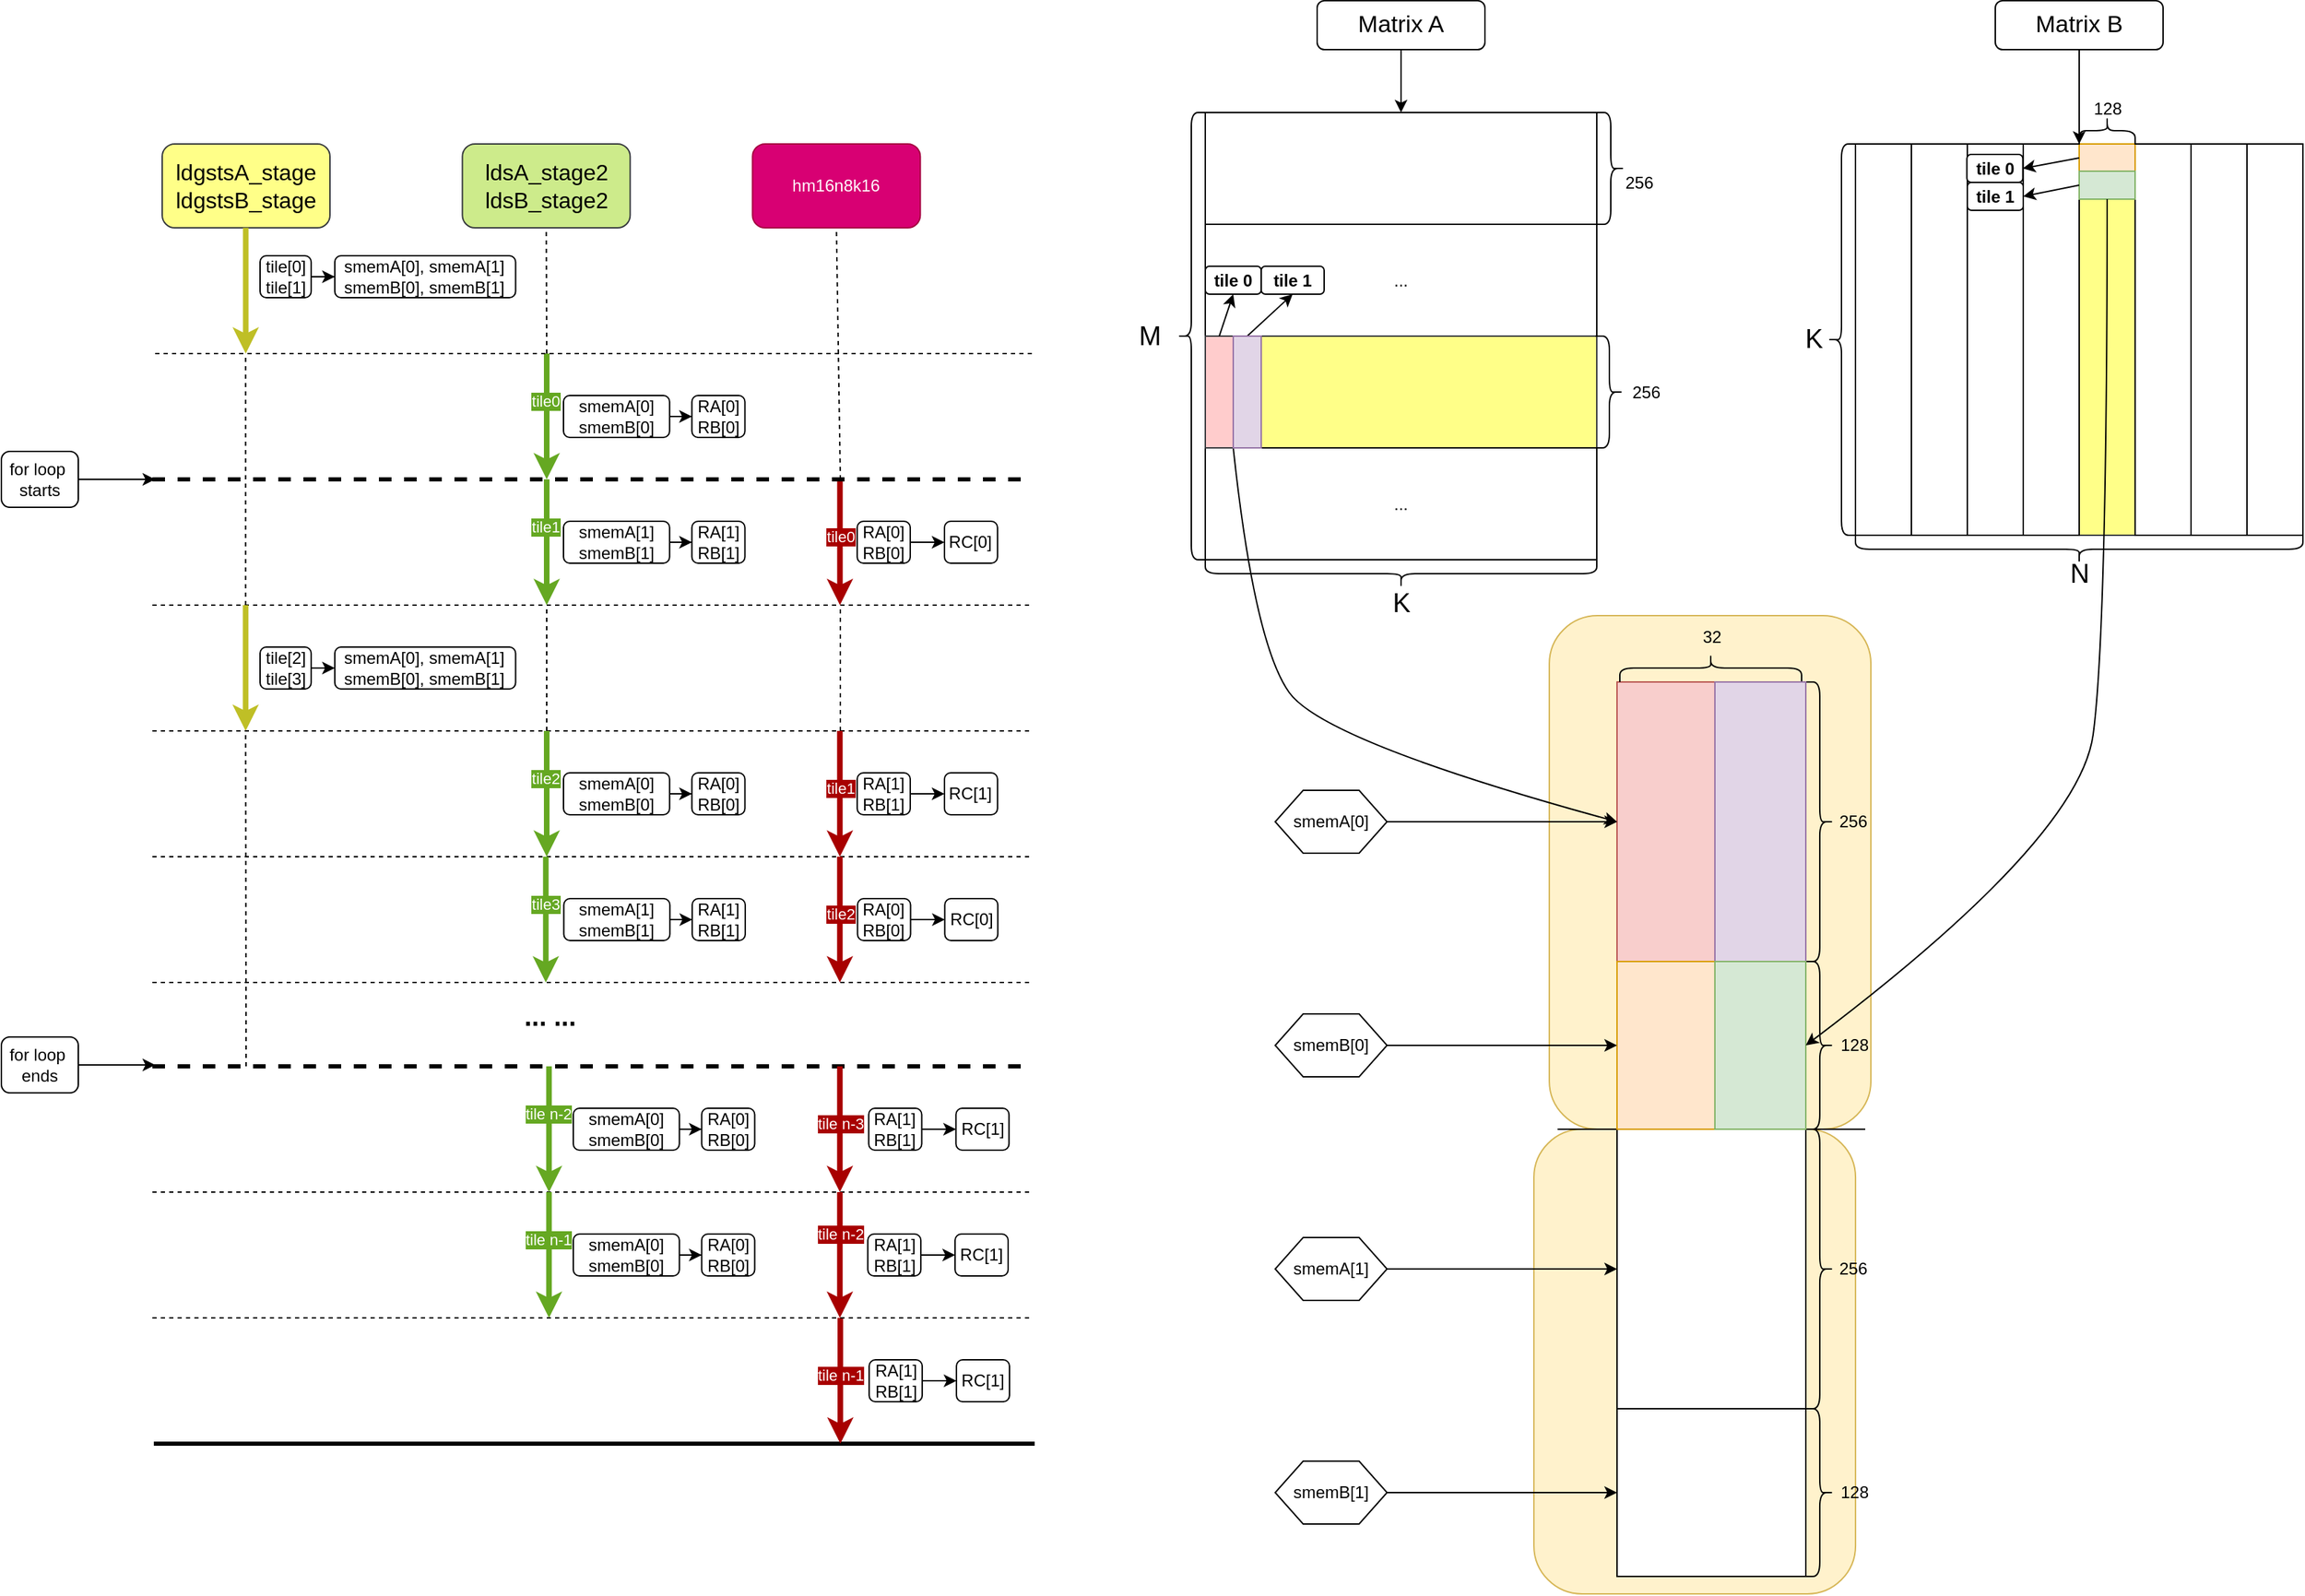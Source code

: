 <mxfile version="24.0.4" type="device">
  <diagram name="Page-1" id="_nR7e4XgD6fj8UJKNjDj">
    <mxGraphModel dx="3056" dy="-4105" grid="1" gridSize="10" guides="1" tooltips="1" connect="1" arrows="1" fold="1" page="1" pageScale="1" pageWidth="850" pageHeight="1100" math="0" shadow="0">
      <root>
        <mxCell id="0" />
        <mxCell id="1" parent="0" />
        <mxCell id="3xQzWOl0bbxW-XLFdZm7-74" value="" style="rounded=1;whiteSpace=wrap;html=1;fillColor=#fff2cc;strokeColor=#d6b656;" parent="1" vertex="1">
          <mxGeometry x="290.04" y="6785" width="230" height="332.5" as="geometry" />
        </mxCell>
        <mxCell id="3xQzWOl0bbxW-XLFdZm7-71" value="" style="rounded=1;whiteSpace=wrap;html=1;fillColor=#fff2cc;strokeColor=#d6b656;" parent="1" vertex="1">
          <mxGeometry x="301.04" y="6417.5" width="230" height="367.5" as="geometry" />
        </mxCell>
        <mxCell id="3xQzWOl0bbxW-XLFdZm7-1" value="..." style="rounded=0;whiteSpace=wrap;html=1;" parent="1" vertex="1">
          <mxGeometry x="55" y="6137.5" width="280" height="80" as="geometry" />
        </mxCell>
        <mxCell id="3xQzWOl0bbxW-XLFdZm7-2" value="" style="rounded=0;whiteSpace=wrap;html=1;" parent="1" vertex="1">
          <mxGeometry x="55" y="6057.5" width="280" height="80" as="geometry" />
        </mxCell>
        <mxCell id="3xQzWOl0bbxW-XLFdZm7-3" value="" style="rounded=0;whiteSpace=wrap;html=1;fillColor=#ffff88;strokeColor=#36393d;" parent="1" vertex="1">
          <mxGeometry x="55" y="6217.5" width="280" height="80" as="geometry" />
        </mxCell>
        <mxCell id="3xQzWOl0bbxW-XLFdZm7-4" value="..." style="rounded=0;whiteSpace=wrap;html=1;" parent="1" vertex="1">
          <mxGeometry x="55" y="6297.5" width="280" height="80" as="geometry" />
        </mxCell>
        <mxCell id="3xQzWOl0bbxW-XLFdZm7-5" value="" style="shape=curlyBracket;whiteSpace=wrap;html=1;rounded=1;labelPosition=left;verticalLabelPosition=middle;align=right;verticalAlign=middle;rotation=-180;" parent="1" vertex="1">
          <mxGeometry x="335" y="6057.5" width="20" height="80" as="geometry" />
        </mxCell>
        <mxCell id="3xQzWOl0bbxW-XLFdZm7-6" value="256" style="text;html=1;align=center;verticalAlign=middle;resizable=0;points=[];autosize=1;strokeColor=none;fillColor=none;" parent="1" vertex="1">
          <mxGeometry x="345" y="6092.5" width="40" height="30" as="geometry" />
        </mxCell>
        <mxCell id="3xQzWOl0bbxW-XLFdZm7-7" value="256" style="text;html=1;align=center;verticalAlign=middle;resizable=0;points=[];autosize=1;strokeColor=none;fillColor=none;" parent="1" vertex="1">
          <mxGeometry x="350" y="6242.5" width="40" height="30" as="geometry" />
        </mxCell>
        <mxCell id="3xQzWOl0bbxW-XLFdZm7-8" value="" style="shape=curlyBracket;whiteSpace=wrap;html=1;rounded=1;flipH=1;labelPosition=right;verticalLabelPosition=middle;align=left;verticalAlign=middle;rotation=90;" parent="1" vertex="1">
          <mxGeometry x="185" y="6247.5" width="20" height="280" as="geometry" />
        </mxCell>
        <mxCell id="3xQzWOl0bbxW-XLFdZm7-9" value="&lt;font style=&quot;font-size: 19px;&quot;&gt;K&lt;/font&gt;" style="text;html=1;align=center;verticalAlign=middle;resizable=0;points=[];autosize=1;strokeColor=none;fillColor=none;" parent="1" vertex="1">
          <mxGeometry x="175" y="6389.31" width="40" height="40" as="geometry" />
        </mxCell>
        <mxCell id="3xQzWOl0bbxW-XLFdZm7-10" value="" style="shape=curlyBracket;whiteSpace=wrap;html=1;rounded=1;labelPosition=left;verticalLabelPosition=middle;align=right;verticalAlign=middle;" parent="1" vertex="1">
          <mxGeometry x="35" y="6057.5" width="20" height="320" as="geometry" />
        </mxCell>
        <mxCell id="wNv8x3fiozQO21C_hteN-140" value="" style="edgeStyle=orthogonalEdgeStyle;rounded=0;orthogonalLoop=1;jettySize=auto;html=1;" edge="1" parent="1" source="3xQzWOl0bbxW-XLFdZm7-12" target="3xQzWOl0bbxW-XLFdZm7-2">
          <mxGeometry relative="1" as="geometry" />
        </mxCell>
        <mxCell id="3xQzWOl0bbxW-XLFdZm7-12" value="&lt;font style=&quot;font-size: 17px;&quot;&gt;Matrix A&lt;/font&gt;" style="rounded=1;whiteSpace=wrap;html=1;" parent="1" vertex="1">
          <mxGeometry x="135" y="5977.5" width="120" height="35" as="geometry" />
        </mxCell>
        <mxCell id="3xQzWOl0bbxW-XLFdZm7-16" value="" style="rounded=0;whiteSpace=wrap;html=1;fillColor=#ffcccc;strokeColor=#36393d;" parent="1" vertex="1">
          <mxGeometry x="55" y="6217.5" width="20" height="80" as="geometry" />
        </mxCell>
        <mxCell id="3xQzWOl0bbxW-XLFdZm7-18" value="&lt;span style=&quot;text-wrap: nowrap;&quot;&gt;&lt;b style=&quot;&quot;&gt;tile 0&lt;/b&gt;&lt;/span&gt;" style="rounded=1;whiteSpace=wrap;html=1;" parent="1" vertex="1">
          <mxGeometry x="55" y="6167.5" width="40" height="20" as="geometry" />
        </mxCell>
        <mxCell id="3xQzWOl0bbxW-XLFdZm7-19" value="&lt;span style=&quot;text-wrap: nowrap;&quot;&gt;&lt;b style=&quot;&quot;&gt;tile 1&lt;/b&gt;&lt;/span&gt;" style="rounded=1;whiteSpace=wrap;html=1;" parent="1" vertex="1">
          <mxGeometry x="95" y="6167.5" width="45" height="20" as="geometry" />
        </mxCell>
        <mxCell id="3xQzWOl0bbxW-XLFdZm7-20" value="" style="endArrow=classic;html=1;rounded=0;entryX=0.5;entryY=1;entryDx=0;entryDy=0;exitX=0.5;exitY=0;exitDx=0;exitDy=0;" parent="1" source="3xQzWOl0bbxW-XLFdZm7-16" target="3xQzWOl0bbxW-XLFdZm7-18" edge="1">
          <mxGeometry width="50" height="50" relative="1" as="geometry">
            <mxPoint x="410" y="6318.5" as="sourcePoint" />
            <mxPoint x="460" y="6268.5" as="targetPoint" />
          </mxGeometry>
        </mxCell>
        <mxCell id="3xQzWOl0bbxW-XLFdZm7-21" value="" style="endArrow=classic;html=1;rounded=0;exitX=0.5;exitY=0;exitDx=0;exitDy=0;entryX=0.5;entryY=1;entryDx=0;entryDy=0;" parent="1" source="3xQzWOl0bbxW-XLFdZm7-17" target="3xQzWOl0bbxW-XLFdZm7-19" edge="1">
          <mxGeometry width="50" height="50" relative="1" as="geometry">
            <mxPoint x="240" y="6208.5" as="sourcePoint" />
            <mxPoint x="335" y="5968.5" as="targetPoint" />
          </mxGeometry>
        </mxCell>
        <mxCell id="3xQzWOl0bbxW-XLFdZm7-22" value="" style="shape=curlyBracket;whiteSpace=wrap;html=1;rounded=1;labelPosition=left;verticalLabelPosition=middle;align=right;verticalAlign=middle;rotation=-180;" parent="1" vertex="1">
          <mxGeometry x="334" y="6217.5" width="20" height="80" as="geometry" />
        </mxCell>
        <mxCell id="3xQzWOl0bbxW-XLFdZm7-24" value="" style="rounded=0;whiteSpace=wrap;html=1;fillColor=#f8cecc;strokeColor=#b85450;" parent="1" vertex="1">
          <mxGeometry x="349.48" y="6465" width="70" height="200" as="geometry" />
        </mxCell>
        <mxCell id="3xQzWOl0bbxW-XLFdZm7-25" value="" style="rounded=0;whiteSpace=wrap;html=1;" parent="1" vertex="1">
          <mxGeometry x="520" y="6080" width="40" height="280" as="geometry" />
        </mxCell>
        <mxCell id="3xQzWOl0bbxW-XLFdZm7-26" value="" style="rounded=0;whiteSpace=wrap;html=1;" parent="1" vertex="1">
          <mxGeometry x="600" y="6080" width="40" height="280" as="geometry" />
        </mxCell>
        <mxCell id="3xQzWOl0bbxW-XLFdZm7-27" value="" style="rounded=0;whiteSpace=wrap;html=1;" parent="1" vertex="1">
          <mxGeometry x="760" y="6080" width="40" height="280" as="geometry" />
        </mxCell>
        <mxCell id="3xQzWOl0bbxW-XLFdZm7-28" value="" style="shape=curlyBracket;whiteSpace=wrap;html=1;rounded=1;flipH=1;labelPosition=right;verticalLabelPosition=middle;align=left;verticalAlign=middle;rotation=-180;" parent="1" vertex="1">
          <mxGeometry x="500" y="6080" width="20" height="280" as="geometry" />
        </mxCell>
        <mxCell id="3xQzWOl0bbxW-XLFdZm7-29" value="&lt;font style=&quot;font-size: 19px;&quot;&gt;K&lt;/font&gt;" style="text;html=1;align=center;verticalAlign=middle;resizable=0;points=[];autosize=1;strokeColor=none;fillColor=none;" parent="1" vertex="1">
          <mxGeometry x="470" y="6200" width="40" height="40" as="geometry" />
        </mxCell>
        <mxCell id="3xQzWOl0bbxW-XLFdZm7-30" value="" style="shape=curlyBracket;whiteSpace=wrap;html=1;rounded=1;flipH=1;labelPosition=right;verticalLabelPosition=middle;align=left;verticalAlign=middle;rotation=90;" parent="1" vertex="1">
          <mxGeometry x="670" y="6210" width="20" height="320" as="geometry" />
        </mxCell>
        <mxCell id="3xQzWOl0bbxW-XLFdZm7-31" value="&lt;font style=&quot;font-size: 19px;&quot;&gt;N&lt;/font&gt;" style="text;html=1;align=center;verticalAlign=middle;resizable=0;points=[];autosize=1;strokeColor=none;fillColor=none;" parent="1" vertex="1">
          <mxGeometry x="660" y="6367.5" width="40" height="40" as="geometry" />
        </mxCell>
        <mxCell id="3xQzWOl0bbxW-XLFdZm7-32" value="" style="rounded=0;whiteSpace=wrap;html=1;fillColor=#f8cecc;strokeColor=#b85450;rotation=90;" parent="1" vertex="1">
          <mxGeometry x="690" y="6140" width="20" height="40" as="geometry" />
        </mxCell>
        <mxCell id="3xQzWOl0bbxW-XLFdZm7-33" value="" style="rounded=0;whiteSpace=wrap;html=1;fillColor=#ffff88;strokeColor=#36393d;" parent="1" vertex="1">
          <mxGeometry x="680" y="6080" width="40" height="280" as="geometry" />
        </mxCell>
        <mxCell id="3xQzWOl0bbxW-XLFdZm7-34" value="" style="rounded=0;whiteSpace=wrap;html=1;" parent="1" vertex="1">
          <mxGeometry x="720" y="6080" width="40" height="280" as="geometry" />
        </mxCell>
        <mxCell id="3xQzWOl0bbxW-XLFdZm7-35" value="" style="rounded=0;whiteSpace=wrap;html=1;" parent="1" vertex="1">
          <mxGeometry x="800" y="6080" width="40" height="280" as="geometry" />
        </mxCell>
        <mxCell id="3xQzWOl0bbxW-XLFdZm7-36" value="" style="rounded=0;whiteSpace=wrap;html=1;" parent="1" vertex="1">
          <mxGeometry x="560" y="6080" width="40" height="280" as="geometry" />
        </mxCell>
        <mxCell id="3xQzWOl0bbxW-XLFdZm7-37" value="" style="rounded=0;whiteSpace=wrap;html=1;" parent="1" vertex="1">
          <mxGeometry x="640" y="6080" width="40" height="280" as="geometry" />
        </mxCell>
        <mxCell id="3xQzWOl0bbxW-XLFdZm7-38" value="" style="rounded=0;whiteSpace=wrap;html=1;fillColor=#ffe6cc;strokeColor=#d79b00;rotation=90;" parent="1" vertex="1">
          <mxGeometry x="690" y="6070" width="20" height="40" as="geometry" />
        </mxCell>
        <mxCell id="3xQzWOl0bbxW-XLFdZm7-39" value="" style="rounded=0;whiteSpace=wrap;html=1;fillColor=#d5e8d4;strokeColor=#82b366;rotation=90;" parent="1" vertex="1">
          <mxGeometry x="690" y="6089.5" width="20" height="40" as="geometry" />
        </mxCell>
        <mxCell id="3xQzWOl0bbxW-XLFdZm7-40" value="128" style="text;html=1;align=center;verticalAlign=middle;resizable=0;points=[];autosize=1;strokeColor=none;fillColor=none;" parent="1" vertex="1">
          <mxGeometry x="680" y="6040" width="40" height="30" as="geometry" />
        </mxCell>
        <mxCell id="3xQzWOl0bbxW-XLFdZm7-41" value="" style="shape=curlyBracket;whiteSpace=wrap;html=1;rounded=1;labelPosition=left;verticalLabelPosition=middle;align=right;verticalAlign=middle;rotation=90;" parent="1" vertex="1">
          <mxGeometry x="690" y="6050.5" width="20" height="40" as="geometry" />
        </mxCell>
        <mxCell id="3xQzWOl0bbxW-XLFdZm7-46" value="" style="shape=curlyBracket;whiteSpace=wrap;html=1;rounded=1;labelPosition=left;verticalLabelPosition=middle;align=right;verticalAlign=middle;rotation=90;" parent="1" vertex="1">
          <mxGeometry x="406.48" y="6390" width="20" height="130" as="geometry" />
        </mxCell>
        <mxCell id="3xQzWOl0bbxW-XLFdZm7-47" value="" style="shape=curlyBracket;whiteSpace=wrap;html=1;rounded=1;labelPosition=left;verticalLabelPosition=middle;align=right;verticalAlign=middle;rotation=-180;" parent="1" vertex="1">
          <mxGeometry x="484.48" y="6465" width="20" height="200" as="geometry" />
        </mxCell>
        <mxCell id="3xQzWOl0bbxW-XLFdZm7-48" value="" style="shape=curlyBracket;whiteSpace=wrap;html=1;rounded=1;labelPosition=left;verticalLabelPosition=middle;align=right;verticalAlign=middle;rotation=-180;" parent="1" vertex="1">
          <mxGeometry x="484.48" y="6665" width="20" height="120" as="geometry" />
        </mxCell>
        <mxCell id="3xQzWOl0bbxW-XLFdZm7-49" value="32" style="text;html=1;align=center;verticalAlign=middle;resizable=0;points=[];autosize=1;strokeColor=none;fillColor=none;" parent="1" vertex="1">
          <mxGeometry x="396.98" y="6417.5" width="40" height="30" as="geometry" />
        </mxCell>
        <mxCell id="3xQzWOl0bbxW-XLFdZm7-50" value="256" style="text;html=1;align=center;verticalAlign=middle;resizable=0;points=[];autosize=1;strokeColor=none;fillColor=none;" parent="1" vertex="1">
          <mxGeometry x="497.92" y="6550" width="40" height="30" as="geometry" />
        </mxCell>
        <mxCell id="3xQzWOl0bbxW-XLFdZm7-51" value="128" style="text;html=1;align=center;verticalAlign=middle;resizable=0;points=[];autosize=1;strokeColor=none;fillColor=none;" parent="1" vertex="1">
          <mxGeometry x="499.48" y="6710" width="40" height="30" as="geometry" />
        </mxCell>
        <mxCell id="3xQzWOl0bbxW-XLFdZm7-52" value="" style="rounded=0;whiteSpace=wrap;html=1;" parent="1" vertex="1">
          <mxGeometry x="349.48" y="6785" width="135" height="200" as="geometry" />
        </mxCell>
        <mxCell id="3xQzWOl0bbxW-XLFdZm7-53" value="" style="rounded=0;whiteSpace=wrap;html=1;" parent="1" vertex="1">
          <mxGeometry x="349.48" y="6985" width="135" height="120" as="geometry" />
        </mxCell>
        <mxCell id="3xQzWOl0bbxW-XLFdZm7-54" value="" style="shape=curlyBracket;whiteSpace=wrap;html=1;rounded=1;labelPosition=left;verticalLabelPosition=middle;align=right;verticalAlign=middle;rotation=-180;" parent="1" vertex="1">
          <mxGeometry x="484.48" y="6785" width="20" height="200" as="geometry" />
        </mxCell>
        <mxCell id="3xQzWOl0bbxW-XLFdZm7-55" value="" style="shape=curlyBracket;whiteSpace=wrap;html=1;rounded=1;labelPosition=left;verticalLabelPosition=middle;align=right;verticalAlign=middle;rotation=-180;" parent="1" vertex="1">
          <mxGeometry x="484.48" y="6985" width="20" height="120" as="geometry" />
        </mxCell>
        <mxCell id="3xQzWOl0bbxW-XLFdZm7-56" value="256" style="text;html=1;align=center;verticalAlign=middle;resizable=0;points=[];autosize=1;strokeColor=none;fillColor=none;" parent="1" vertex="1">
          <mxGeometry x="497.92" y="6870" width="40" height="30" as="geometry" />
        </mxCell>
        <mxCell id="3xQzWOl0bbxW-XLFdZm7-57" value="128" style="text;html=1;align=center;verticalAlign=middle;resizable=0;points=[];autosize=1;strokeColor=none;fillColor=none;" parent="1" vertex="1">
          <mxGeometry x="499.48" y="7030" width="40" height="30" as="geometry" />
        </mxCell>
        <mxCell id="3xQzWOl0bbxW-XLFdZm7-58" value="" style="endArrow=none;html=1;rounded=0;" parent="1" edge="1">
          <mxGeometry width="50" height="50" relative="1" as="geometry">
            <mxPoint x="306.98" y="6785" as="sourcePoint" />
            <mxPoint x="526.98" y="6785" as="targetPoint" />
          </mxGeometry>
        </mxCell>
        <mxCell id="3xQzWOl0bbxW-XLFdZm7-60" value="" style="rounded=0;whiteSpace=wrap;html=1;fillColor=#e1d5e7;strokeColor=#9673a6;" parent="1" vertex="1">
          <mxGeometry x="419.48" y="6465" width="65" height="200" as="geometry" />
        </mxCell>
        <mxCell id="3xQzWOl0bbxW-XLFdZm7-61" value="" style="rounded=0;whiteSpace=wrap;html=1;fillColor=#ffe6cc;strokeColor=#d79b00;" parent="1" vertex="1">
          <mxGeometry x="349.48" y="6665" width="70" height="120" as="geometry" />
        </mxCell>
        <mxCell id="3xQzWOl0bbxW-XLFdZm7-62" value="" style="rounded=0;whiteSpace=wrap;html=1;fillColor=#d5e8d4;strokeColor=#82b366;" parent="1" vertex="1">
          <mxGeometry x="419.48" y="6665" width="65" height="120" as="geometry" />
        </mxCell>
        <mxCell id="3xQzWOl0bbxW-XLFdZm7-63" value="" style="curved=1;endArrow=classic;html=1;rounded=0;exitX=0;exitY=1;exitDx=0;exitDy=0;entryX=0;entryY=0.5;entryDx=0;entryDy=0;" parent="1" source="3xQzWOl0bbxW-XLFdZm7-17" target="3xQzWOl0bbxW-XLFdZm7-24" edge="1">
          <mxGeometry width="50" height="50" relative="1" as="geometry">
            <mxPoint x="-90" y="6557.5" as="sourcePoint" />
            <mxPoint y="6357.5" as="targetPoint" />
            <Array as="points">
              <mxPoint x="90" y="6437.5" />
              <mxPoint x="140" y="6507.5" />
            </Array>
          </mxGeometry>
        </mxCell>
        <mxCell id="3xQzWOl0bbxW-XLFdZm7-64" value="" style="endArrow=classic;html=1;rounded=0;entryX=0.5;entryY=1;entryDx=0;entryDy=0;" parent="1" source="3xQzWOl0bbxW-XLFdZm7-16" target="3xQzWOl0bbxW-XLFdZm7-17" edge="1">
          <mxGeometry width="50" height="50" relative="1" as="geometry">
            <mxPoint x="75" y="6253.5" as="sourcePoint" />
            <mxPoint x="220" y="6202.5" as="targetPoint" />
          </mxGeometry>
        </mxCell>
        <mxCell id="3xQzWOl0bbxW-XLFdZm7-17" value="" style="rounded=0;whiteSpace=wrap;html=1;fillColor=#e1d5e7;strokeColor=#9673a6;" parent="1" vertex="1">
          <mxGeometry x="75" y="6217.5" width="20" height="80" as="geometry" />
        </mxCell>
        <mxCell id="3xQzWOl0bbxW-XLFdZm7-65" value="&lt;span style=&quot;text-wrap: nowrap;&quot;&gt;&lt;b style=&quot;&quot;&gt;tile 0&lt;/b&gt;&lt;/span&gt;" style="rounded=1;whiteSpace=wrap;html=1;" parent="1" vertex="1">
          <mxGeometry x="599.69" y="6087.5" width="40" height="20" as="geometry" />
        </mxCell>
        <mxCell id="3xQzWOl0bbxW-XLFdZm7-66" value="&lt;span style=&quot;text-wrap: nowrap;&quot;&gt;&lt;b style=&quot;&quot;&gt;tile 1&lt;/b&gt;&lt;/span&gt;" style="rounded=1;whiteSpace=wrap;html=1;" parent="1" vertex="1">
          <mxGeometry x="600" y="6107.5" width="40" height="20" as="geometry" />
        </mxCell>
        <mxCell id="3xQzWOl0bbxW-XLFdZm7-68" value="" style="endArrow=classic;html=1;rounded=0;exitX=0.5;exitY=1;exitDx=0;exitDy=0;entryX=1;entryY=0.5;entryDx=0;entryDy=0;" parent="1" source="3xQzWOl0bbxW-XLFdZm7-38" target="3xQzWOl0bbxW-XLFdZm7-65" edge="1">
          <mxGeometry width="50" height="50" relative="1" as="geometry">
            <mxPoint x="500" y="6047.5" as="sourcePoint" />
            <mxPoint x="550" y="5997.5" as="targetPoint" />
          </mxGeometry>
        </mxCell>
        <mxCell id="3xQzWOl0bbxW-XLFdZm7-69" value="" style="endArrow=classic;html=1;rounded=0;exitX=0.5;exitY=1;exitDx=0;exitDy=0;entryX=1;entryY=0.5;entryDx=0;entryDy=0;" parent="1" source="3xQzWOl0bbxW-XLFdZm7-39" target="3xQzWOl0bbxW-XLFdZm7-66" edge="1">
          <mxGeometry width="50" height="50" relative="1" as="geometry">
            <mxPoint x="690" y="6100.5" as="sourcePoint" />
            <mxPoint x="650" y="6107.5" as="targetPoint" />
          </mxGeometry>
        </mxCell>
        <mxCell id="3xQzWOl0bbxW-XLFdZm7-70" value="" style="curved=1;endArrow=classic;html=1;rounded=0;exitX=1;exitY=0.5;exitDx=0;exitDy=0;entryX=1;entryY=0.5;entryDx=0;entryDy=0;" parent="1" source="3xQzWOl0bbxW-XLFdZm7-39" target="3xQzWOl0bbxW-XLFdZm7-62" edge="1">
          <mxGeometry width="50" height="50" relative="1" as="geometry">
            <mxPoint x="917.5" y="6360" as="sourcePoint" />
            <mxPoint x="1211.5" y="6668" as="targetPoint" />
            <Array as="points">
              <mxPoint x="700" y="6427.5" />
              <mxPoint x="680" y="6577.5" />
            </Array>
          </mxGeometry>
        </mxCell>
        <mxCell id="3xQzWOl0bbxW-XLFdZm7-73" style="edgeStyle=orthogonalEdgeStyle;rounded=0;orthogonalLoop=1;jettySize=auto;html=1;entryX=0;entryY=0.5;entryDx=0;entryDy=0;" parent="1" source="3xQzWOl0bbxW-XLFdZm7-72" target="3xQzWOl0bbxW-XLFdZm7-24" edge="1">
          <mxGeometry relative="1" as="geometry" />
        </mxCell>
        <mxCell id="3xQzWOl0bbxW-XLFdZm7-72" value="smemA[0]" style="shape=hexagon;perimeter=hexagonPerimeter2;whiteSpace=wrap;html=1;fixedSize=1;" parent="1" vertex="1">
          <mxGeometry x="105" y="6542.5" width="80" height="45" as="geometry" />
        </mxCell>
        <mxCell id="wNv8x3fiozQO21C_hteN-1" value="&lt;font style=&quot;font-size: 16px;&quot;&gt;ldgstsA_stage&lt;/font&gt;&lt;div style=&quot;font-size: 16px;&quot;&gt;&lt;font style=&quot;font-size: 16px;&quot;&gt;ldgstsB_stage&lt;/font&gt;&lt;br&gt;&lt;/div&gt;" style="rounded=1;whiteSpace=wrap;html=1;fillColor=#ffff88;strokeColor=#36393d;" vertex="1" parent="1">
          <mxGeometry x="-691" y="6080" width="120" height="60" as="geometry" />
        </mxCell>
        <mxCell id="wNv8x3fiozQO21C_hteN-2" value="&lt;div style=&quot;font-size: 16px;&quot;&gt;ldsA_stage2&lt;br&gt;&lt;/div&gt;&lt;div style=&quot;&quot;&gt;&lt;span style=&quot;font-size: 16px;&quot;&gt;ldsB_stage2&lt;/span&gt;&lt;br&gt;&lt;/div&gt;" style="rounded=1;whiteSpace=wrap;html=1;fillColor=#cdeb8b;strokeColor=#36393d;" vertex="1" parent="1">
          <mxGeometry x="-476.31" y="6080" width="120" height="60" as="geometry" />
        </mxCell>
        <mxCell id="wNv8x3fiozQO21C_hteN-3" value="hm16n8k16" style="rounded=1;whiteSpace=wrap;html=1;fillColor=#d80073;strokeColor=#A50040;fontColor=#ffffff;" vertex="1" parent="1">
          <mxGeometry x="-268.81" y="6080" width="120" height="60" as="geometry" />
        </mxCell>
        <mxCell id="wNv8x3fiozQO21C_hteN-4" value="" style="endArrow=classic;html=1;rounded=0;strokeWidth=4;fillColor=#ffff88;strokeColor=#BFBF26;" edge="1" parent="1">
          <mxGeometry width="50" height="50" relative="1" as="geometry">
            <mxPoint x="-631.25" y="6140" as="sourcePoint" />
            <mxPoint x="-631.25" y="6230" as="targetPoint" />
          </mxGeometry>
        </mxCell>
        <mxCell id="wNv8x3fiozQO21C_hteN-5" value="" style="endArrow=classic;html=1;rounded=0;strokeWidth=4;fillColor=#ffff88;strokeColor=#65A822;" edge="1" parent="1">
          <mxGeometry width="50" height="50" relative="1" as="geometry">
            <mxPoint x="-416" y="6230" as="sourcePoint" />
            <mxPoint x="-416" y="6320" as="targetPoint" />
          </mxGeometry>
        </mxCell>
        <mxCell id="wNv8x3fiozQO21C_hteN-78" value="&lt;font color=&quot;#ffffff&quot;&gt;tile0&lt;/font&gt;" style="edgeLabel;html=1;align=center;verticalAlign=middle;resizable=0;points=[];labelBackgroundColor=#65A822;" vertex="1" connectable="0" parent="wNv8x3fiozQO21C_hteN-5">
          <mxGeometry x="-0.259" y="-1" relative="1" as="geometry">
            <mxPoint as="offset" />
          </mxGeometry>
        </mxCell>
        <mxCell id="wNv8x3fiozQO21C_hteN-6" value="" style="endArrow=classic;html=1;rounded=0;strokeWidth=4;fillColor=#ffff88;strokeColor=#A80000;" edge="1" parent="1">
          <mxGeometry width="50" height="50" relative="1" as="geometry">
            <mxPoint x="-206.28" y="6320" as="sourcePoint" />
            <mxPoint x="-206.28" y="6410" as="targetPoint" />
          </mxGeometry>
        </mxCell>
        <mxCell id="wNv8x3fiozQO21C_hteN-79" value="&lt;font color=&quot;#ffffff&quot;&gt;tile0&lt;/font&gt;" style="edgeLabel;html=1;align=center;verticalAlign=middle;resizable=0;points=[];labelBackgroundColor=#A80000;" vertex="1" connectable="0" parent="wNv8x3fiozQO21C_hteN-6">
          <mxGeometry x="-0.096" relative="1" as="geometry">
            <mxPoint as="offset" />
          </mxGeometry>
        </mxCell>
        <mxCell id="wNv8x3fiozQO21C_hteN-10" style="edgeStyle=orthogonalEdgeStyle;rounded=0;orthogonalLoop=1;jettySize=auto;html=1;entryX=0;entryY=0.5;entryDx=0;entryDy=0;" edge="1" parent="1" source="wNv8x3fiozQO21C_hteN-8" target="wNv8x3fiozQO21C_hteN-9">
          <mxGeometry relative="1" as="geometry" />
        </mxCell>
        <mxCell id="wNv8x3fiozQO21C_hteN-8" value="tile[0]&lt;div&gt;tile[1]&lt;/div&gt;" style="rounded=1;whiteSpace=wrap;html=1;" vertex="1" parent="1">
          <mxGeometry x="-621" y="6160" width="36.56" height="30" as="geometry" />
        </mxCell>
        <mxCell id="wNv8x3fiozQO21C_hteN-9" value="smemA[0], smemA[1]&lt;div&gt;smemB[0],&amp;nbsp;&lt;span style=&quot;background-color: initial;&quot;&gt;smemB[1]&lt;/span&gt;&lt;br&gt;&lt;/div&gt;" style="rounded=1;whiteSpace=wrap;html=1;" vertex="1" parent="1">
          <mxGeometry x="-567.56" y="6160" width="129.32" height="30" as="geometry" />
        </mxCell>
        <mxCell id="wNv8x3fiozQO21C_hteN-16" style="edgeStyle=orthogonalEdgeStyle;rounded=0;orthogonalLoop=1;jettySize=auto;html=1;entryX=0;entryY=0.5;entryDx=0;entryDy=0;" edge="1" parent="1" source="wNv8x3fiozQO21C_hteN-14" target="wNv8x3fiozQO21C_hteN-15">
          <mxGeometry relative="1" as="geometry" />
        </mxCell>
        <mxCell id="wNv8x3fiozQO21C_hteN-14" value="smemA[0]&lt;div&gt;smemB[0]&lt;br&gt;&lt;/div&gt;" style="rounded=1;whiteSpace=wrap;html=1;" vertex="1" parent="1">
          <mxGeometry x="-404" y="6260" width="75.88" height="30" as="geometry" />
        </mxCell>
        <mxCell id="wNv8x3fiozQO21C_hteN-15" value="RA[0]&lt;div&gt;RB[0]&lt;br&gt;&lt;/div&gt;" style="rounded=1;whiteSpace=wrap;html=1;" vertex="1" parent="1">
          <mxGeometry x="-312.18" y="6260" width="37.94" height="30" as="geometry" />
        </mxCell>
        <mxCell id="wNv8x3fiozQO21C_hteN-17" value="" style="endArrow=none;dashed=1;html=1;rounded=0;" edge="1" parent="1">
          <mxGeometry width="50" height="50" relative="1" as="geometry">
            <mxPoint x="-696" y="6230" as="sourcePoint" />
            <mxPoint x="-66" y="6230" as="targetPoint" />
          </mxGeometry>
        </mxCell>
        <mxCell id="wNv8x3fiozQO21C_hteN-18" value="" style="endArrow=none;dashed=1;html=1;rounded=0;entryX=0.5;entryY=1;entryDx=0;entryDy=0;" edge="1" parent="1" target="wNv8x3fiozQO21C_hteN-2">
          <mxGeometry width="50" height="50" relative="1" as="geometry">
            <mxPoint x="-416" y="6230" as="sourcePoint" />
            <mxPoint x="-396" y="6170" as="targetPoint" />
          </mxGeometry>
        </mxCell>
        <mxCell id="wNv8x3fiozQO21C_hteN-19" value="" style="endArrow=none;dashed=1;html=1;rounded=0;strokeWidth=3;" edge="1" parent="1">
          <mxGeometry width="50" height="50" relative="1" as="geometry">
            <mxPoint x="-698" y="6320" as="sourcePoint" />
            <mxPoint x="-68" y="6320" as="targetPoint" />
          </mxGeometry>
        </mxCell>
        <mxCell id="wNv8x3fiozQO21C_hteN-26" style="edgeStyle=orthogonalEdgeStyle;rounded=0;orthogonalLoop=1;jettySize=auto;html=1;entryX=0;entryY=0.5;entryDx=0;entryDy=0;" edge="1" parent="1" source="wNv8x3fiozQO21C_hteN-27" target="wNv8x3fiozQO21C_hteN-28">
          <mxGeometry relative="1" as="geometry" />
        </mxCell>
        <mxCell id="wNv8x3fiozQO21C_hteN-27" value="smemA[1]&lt;div&gt;smemB[1]&lt;br&gt;&lt;/div&gt;" style="rounded=1;whiteSpace=wrap;html=1;" vertex="1" parent="1">
          <mxGeometry x="-404" y="6350" width="75.88" height="30" as="geometry" />
        </mxCell>
        <mxCell id="wNv8x3fiozQO21C_hteN-28" value="RA[1]&lt;div&gt;RB[1]&lt;br&gt;&lt;/div&gt;" style="rounded=1;whiteSpace=wrap;html=1;" vertex="1" parent="1">
          <mxGeometry x="-312.18" y="6350" width="37.94" height="30" as="geometry" />
        </mxCell>
        <mxCell id="wNv8x3fiozQO21C_hteN-29" value="" style="endArrow=none;dashed=1;html=1;rounded=0;entryX=0.5;entryY=1;entryDx=0;entryDy=0;" edge="1" parent="1" target="wNv8x3fiozQO21C_hteN-3">
          <mxGeometry width="50" height="50" relative="1" as="geometry">
            <mxPoint x="-206" y="6320" as="sourcePoint" />
            <mxPoint x="-406" y="6150" as="targetPoint" />
          </mxGeometry>
        </mxCell>
        <mxCell id="wNv8x3fiozQO21C_hteN-32" style="edgeStyle=orthogonalEdgeStyle;rounded=0;orthogonalLoop=1;jettySize=auto;html=1;entryX=0;entryY=0.5;entryDx=0;entryDy=0;" edge="1" parent="1" source="wNv8x3fiozQO21C_hteN-30" target="wNv8x3fiozQO21C_hteN-31">
          <mxGeometry relative="1" as="geometry" />
        </mxCell>
        <mxCell id="wNv8x3fiozQO21C_hteN-30" value="RA[0]&lt;div&gt;RB[0]&lt;br&gt;&lt;/div&gt;" style="rounded=1;whiteSpace=wrap;html=1;" vertex="1" parent="1">
          <mxGeometry x="-193.94" y="6350" width="37.94" height="30" as="geometry" />
        </mxCell>
        <mxCell id="wNv8x3fiozQO21C_hteN-31" value="&lt;div&gt;RC[0]&lt;/div&gt;" style="rounded=1;whiteSpace=wrap;html=1;" vertex="1" parent="1">
          <mxGeometry x="-131.53" y="6350" width="37.94" height="30" as="geometry" />
        </mxCell>
        <mxCell id="wNv8x3fiozQO21C_hteN-33" value="" style="endArrow=none;dashed=1;html=1;rounded=0;" edge="1" parent="1">
          <mxGeometry width="50" height="50" relative="1" as="geometry">
            <mxPoint x="-698" y="6410" as="sourcePoint" />
            <mxPoint x="-68" y="6410" as="targetPoint" />
          </mxGeometry>
        </mxCell>
        <mxCell id="wNv8x3fiozQO21C_hteN-34" value="" style="endArrow=classic;html=1;rounded=0;strokeWidth=4;fillColor=#ffff88;strokeColor=#BFBF26;" edge="1" parent="1">
          <mxGeometry width="50" height="50" relative="1" as="geometry">
            <mxPoint x="-631.33" y="6410" as="sourcePoint" />
            <mxPoint x="-631.33" y="6500" as="targetPoint" />
          </mxGeometry>
        </mxCell>
        <mxCell id="wNv8x3fiozQO21C_hteN-35" value="" style="endArrow=none;dashed=1;html=1;rounded=0;" edge="1" parent="1">
          <mxGeometry width="50" height="50" relative="1" as="geometry">
            <mxPoint x="-631.33" y="6410" as="sourcePoint" />
            <mxPoint x="-631.33" y="6230" as="targetPoint" />
          </mxGeometry>
        </mxCell>
        <mxCell id="wNv8x3fiozQO21C_hteN-36" style="edgeStyle=orthogonalEdgeStyle;rounded=0;orthogonalLoop=1;jettySize=auto;html=1;entryX=0;entryY=0.5;entryDx=0;entryDy=0;" edge="1" parent="1" source="wNv8x3fiozQO21C_hteN-37" target="wNv8x3fiozQO21C_hteN-38">
          <mxGeometry relative="1" as="geometry" />
        </mxCell>
        <mxCell id="wNv8x3fiozQO21C_hteN-37" value="tile[2]&lt;div&gt;tile[3]&lt;/div&gt;" style="rounded=1;whiteSpace=wrap;html=1;" vertex="1" parent="1">
          <mxGeometry x="-621" y="6440" width="36.56" height="30" as="geometry" />
        </mxCell>
        <mxCell id="wNv8x3fiozQO21C_hteN-38" value="smemA[0], smemA[1]&lt;div&gt;smemB[0],&amp;nbsp;&lt;span style=&quot;background-color: initial;&quot;&gt;smemB[1]&lt;/span&gt;&lt;br&gt;&lt;/div&gt;" style="rounded=1;whiteSpace=wrap;html=1;" vertex="1" parent="1">
          <mxGeometry x="-567.56" y="6440" width="129.32" height="30" as="geometry" />
        </mxCell>
        <mxCell id="wNv8x3fiozQO21C_hteN-39" value="" style="endArrow=none;dashed=1;html=1;rounded=0;" edge="1" parent="1">
          <mxGeometry width="50" height="50" relative="1" as="geometry">
            <mxPoint x="-698" y="6500" as="sourcePoint" />
            <mxPoint x="-68" y="6500" as="targetPoint" />
          </mxGeometry>
        </mxCell>
        <mxCell id="wNv8x3fiozQO21C_hteN-41" style="edgeStyle=orthogonalEdgeStyle;rounded=0;orthogonalLoop=1;jettySize=auto;html=1;entryX=0;entryY=0.5;entryDx=0;entryDy=0;" edge="1" parent="1" source="wNv8x3fiozQO21C_hteN-42" target="wNv8x3fiozQO21C_hteN-43">
          <mxGeometry relative="1" as="geometry" />
        </mxCell>
        <mxCell id="wNv8x3fiozQO21C_hteN-42" value="smemA[0]&lt;div&gt;smemB[0]&lt;br&gt;&lt;/div&gt;" style="rounded=1;whiteSpace=wrap;html=1;" vertex="1" parent="1">
          <mxGeometry x="-404" y="6530" width="75.88" height="30" as="geometry" />
        </mxCell>
        <mxCell id="wNv8x3fiozQO21C_hteN-43" value="RA[0]&lt;div&gt;RB[0]&lt;br&gt;&lt;/div&gt;" style="rounded=1;whiteSpace=wrap;html=1;" vertex="1" parent="1">
          <mxGeometry x="-312.18" y="6530" width="37.94" height="30" as="geometry" />
        </mxCell>
        <mxCell id="wNv8x3fiozQO21C_hteN-45" style="edgeStyle=orthogonalEdgeStyle;rounded=0;orthogonalLoop=1;jettySize=auto;html=1;entryX=0;entryY=0.5;entryDx=0;entryDy=0;" edge="1" parent="1" source="wNv8x3fiozQO21C_hteN-46" target="wNv8x3fiozQO21C_hteN-47">
          <mxGeometry relative="1" as="geometry" />
        </mxCell>
        <mxCell id="wNv8x3fiozQO21C_hteN-46" value="RA[1]&lt;div&gt;RB[1&lt;span style=&quot;background-color: initial;&quot;&gt;]&lt;/span&gt;&lt;/div&gt;" style="rounded=1;whiteSpace=wrap;html=1;" vertex="1" parent="1">
          <mxGeometry x="-193.94" y="6530" width="37.94" height="30" as="geometry" />
        </mxCell>
        <mxCell id="wNv8x3fiozQO21C_hteN-47" value="&lt;div&gt;RC[1]&lt;/div&gt;" style="rounded=1;whiteSpace=wrap;html=1;" vertex="1" parent="1">
          <mxGeometry x="-131.53" y="6530" width="37.94" height="30" as="geometry" />
        </mxCell>
        <mxCell id="wNv8x3fiozQO21C_hteN-48" value="" style="endArrow=none;dashed=1;html=1;rounded=0;" edge="1" parent="1">
          <mxGeometry width="50" height="50" relative="1" as="geometry">
            <mxPoint x="-698" y="6590" as="sourcePoint" />
            <mxPoint x="-68" y="6590" as="targetPoint" />
          </mxGeometry>
        </mxCell>
        <mxCell id="wNv8x3fiozQO21C_hteN-50" style="edgeStyle=orthogonalEdgeStyle;rounded=0;orthogonalLoop=1;jettySize=auto;html=1;entryX=0;entryY=0.5;entryDx=0;entryDy=0;" edge="1" parent="1" source="wNv8x3fiozQO21C_hteN-51" target="wNv8x3fiozQO21C_hteN-52">
          <mxGeometry relative="1" as="geometry" />
        </mxCell>
        <mxCell id="wNv8x3fiozQO21C_hteN-51" value="smemA[1]&lt;div&gt;smemB[1]&lt;br&gt;&lt;/div&gt;" style="rounded=1;whiteSpace=wrap;html=1;" vertex="1" parent="1">
          <mxGeometry x="-403.77" y="6620" width="75.88" height="30" as="geometry" />
        </mxCell>
        <mxCell id="wNv8x3fiozQO21C_hteN-52" value="RA[1]&lt;div&gt;RB[1]&lt;br&gt;&lt;/div&gt;" style="rounded=1;whiteSpace=wrap;html=1;" vertex="1" parent="1">
          <mxGeometry x="-311.95" y="6620" width="37.94" height="30" as="geometry" />
        </mxCell>
        <mxCell id="wNv8x3fiozQO21C_hteN-54" style="edgeStyle=orthogonalEdgeStyle;rounded=0;orthogonalLoop=1;jettySize=auto;html=1;entryX=0;entryY=0.5;entryDx=0;entryDy=0;" edge="1" parent="1" source="wNv8x3fiozQO21C_hteN-55" target="wNv8x3fiozQO21C_hteN-56">
          <mxGeometry relative="1" as="geometry" />
        </mxCell>
        <mxCell id="wNv8x3fiozQO21C_hteN-55" value="RA[0]&lt;div&gt;RB[0&lt;span style=&quot;background-color: initial;&quot;&gt;]&lt;/span&gt;&lt;/div&gt;" style="rounded=1;whiteSpace=wrap;html=1;" vertex="1" parent="1">
          <mxGeometry x="-193.71" y="6620" width="37.94" height="30" as="geometry" />
        </mxCell>
        <mxCell id="wNv8x3fiozQO21C_hteN-56" value="&lt;div&gt;RC[0]&lt;/div&gt;" style="rounded=1;whiteSpace=wrap;html=1;" vertex="1" parent="1">
          <mxGeometry x="-131.3" y="6620" width="37.94" height="30" as="geometry" />
        </mxCell>
        <mxCell id="wNv8x3fiozQO21C_hteN-57" value="" style="endArrow=none;dashed=1;html=1;rounded=0;" edge="1" parent="1">
          <mxGeometry width="50" height="50" relative="1" as="geometry">
            <mxPoint x="-698" y="6680" as="sourcePoint" />
            <mxPoint x="-68" y="6680" as="targetPoint" />
          </mxGeometry>
        </mxCell>
        <mxCell id="wNv8x3fiozQO21C_hteN-58" value="&lt;b&gt;&lt;font style=&quot;font-size: 19px;&quot;&gt;... ...&lt;/font&gt;&lt;/b&gt;" style="text;html=1;align=center;verticalAlign=middle;resizable=0;points=[];autosize=1;strokeColor=none;fillColor=none;" vertex="1" parent="1">
          <mxGeometry x="-444.02" y="6685" width="60" height="40" as="geometry" />
        </mxCell>
        <mxCell id="wNv8x3fiozQO21C_hteN-59" value="" style="endArrow=none;dashed=1;html=1;rounded=0;strokeWidth=3;" edge="1" parent="1">
          <mxGeometry width="50" height="50" relative="1" as="geometry">
            <mxPoint x="-698" y="6740" as="sourcePoint" />
            <mxPoint x="-68" y="6740" as="targetPoint" />
          </mxGeometry>
        </mxCell>
        <mxCell id="wNv8x3fiozQO21C_hteN-64" value="" style="endArrow=none;dashed=1;html=1;rounded=0;" edge="1" parent="1">
          <mxGeometry width="50" height="50" relative="1" as="geometry">
            <mxPoint x="-631" y="6740" as="sourcePoint" />
            <mxPoint x="-631.33" y="6500" as="targetPoint" />
          </mxGeometry>
        </mxCell>
        <mxCell id="wNv8x3fiozQO21C_hteN-70" style="edgeStyle=orthogonalEdgeStyle;rounded=0;orthogonalLoop=1;jettySize=auto;html=1;entryX=0;entryY=0.5;entryDx=0;entryDy=0;" edge="1" parent="1" source="wNv8x3fiozQO21C_hteN-71" target="wNv8x3fiozQO21C_hteN-72">
          <mxGeometry relative="1" as="geometry" />
        </mxCell>
        <mxCell id="wNv8x3fiozQO21C_hteN-71" value="smemA[0]&lt;div&gt;smemB[0]&lt;br&gt;&lt;/div&gt;" style="rounded=1;whiteSpace=wrap;html=1;" vertex="1" parent="1">
          <mxGeometry x="-397" y="6770" width="75.88" height="30" as="geometry" />
        </mxCell>
        <mxCell id="wNv8x3fiozQO21C_hteN-72" value="RA[0]&lt;div&gt;RB[0]&lt;br&gt;&lt;/div&gt;" style="rounded=1;whiteSpace=wrap;html=1;" vertex="1" parent="1">
          <mxGeometry x="-305.18" y="6770" width="37.94" height="30" as="geometry" />
        </mxCell>
        <mxCell id="wNv8x3fiozQO21C_hteN-74" style="edgeStyle=orthogonalEdgeStyle;rounded=0;orthogonalLoop=1;jettySize=auto;html=1;entryX=0;entryY=0.5;entryDx=0;entryDy=0;" edge="1" parent="1" source="wNv8x3fiozQO21C_hteN-75" target="wNv8x3fiozQO21C_hteN-76">
          <mxGeometry relative="1" as="geometry" />
        </mxCell>
        <mxCell id="wNv8x3fiozQO21C_hteN-75" value="RA[1]&lt;div&gt;RB[1&lt;span style=&quot;background-color: initial;&quot;&gt;]&lt;/span&gt;&lt;/div&gt;" style="rounded=1;whiteSpace=wrap;html=1;" vertex="1" parent="1">
          <mxGeometry x="-185.71" y="6770" width="37.94" height="30" as="geometry" />
        </mxCell>
        <mxCell id="wNv8x3fiozQO21C_hteN-76" value="&lt;div&gt;RC[1]&lt;/div&gt;" style="rounded=1;whiteSpace=wrap;html=1;" vertex="1" parent="1">
          <mxGeometry x="-123.3" y="6770" width="37.94" height="30" as="geometry" />
        </mxCell>
        <mxCell id="wNv8x3fiozQO21C_hteN-77" value="" style="endArrow=none;dashed=1;html=1;rounded=0;" edge="1" parent="1">
          <mxGeometry width="50" height="50" relative="1" as="geometry">
            <mxPoint x="-698" y="6830" as="sourcePoint" />
            <mxPoint x="-68" y="6830" as="targetPoint" />
          </mxGeometry>
        </mxCell>
        <mxCell id="wNv8x3fiozQO21C_hteN-83" value="" style="endArrow=classic;html=1;rounded=0;strokeWidth=4;fillColor=#ffff88;strokeColor=#65A822;" edge="1" parent="1">
          <mxGeometry width="50" height="50" relative="1" as="geometry">
            <mxPoint x="-416" y="6320" as="sourcePoint" />
            <mxPoint x="-416" y="6410" as="targetPoint" />
          </mxGeometry>
        </mxCell>
        <mxCell id="wNv8x3fiozQO21C_hteN-84" value="&lt;font color=&quot;#ffffff&quot;&gt;tile1&lt;/font&gt;" style="edgeLabel;html=1;align=center;verticalAlign=middle;resizable=0;points=[];labelBackgroundColor=#65A822;" vertex="1" connectable="0" parent="wNv8x3fiozQO21C_hteN-83">
          <mxGeometry x="-0.259" y="-1" relative="1" as="geometry">
            <mxPoint as="offset" />
          </mxGeometry>
        </mxCell>
        <mxCell id="wNv8x3fiozQO21C_hteN-85" value="" style="endArrow=classic;html=1;rounded=0;strokeWidth=4;fillColor=#ffff88;strokeColor=#65A822;" edge="1" parent="1">
          <mxGeometry width="50" height="50" relative="1" as="geometry">
            <mxPoint x="-416" y="6500" as="sourcePoint" />
            <mxPoint x="-416" y="6590" as="targetPoint" />
          </mxGeometry>
        </mxCell>
        <mxCell id="wNv8x3fiozQO21C_hteN-86" value="&lt;font color=&quot;#ffffff&quot;&gt;tile2&lt;/font&gt;" style="edgeLabel;html=1;align=center;verticalAlign=middle;resizable=0;points=[];labelBackgroundColor=#65A822;" vertex="1" connectable="0" parent="wNv8x3fiozQO21C_hteN-85">
          <mxGeometry x="-0.259" y="-1" relative="1" as="geometry">
            <mxPoint as="offset" />
          </mxGeometry>
        </mxCell>
        <mxCell id="wNv8x3fiozQO21C_hteN-87" value="" style="endArrow=classic;html=1;rounded=0;strokeWidth=4;fillColor=#ffff88;strokeColor=#65A822;" edge="1" parent="1">
          <mxGeometry width="50" height="50" relative="1" as="geometry">
            <mxPoint x="-416.64" y="6590" as="sourcePoint" />
            <mxPoint x="-416.64" y="6680" as="targetPoint" />
          </mxGeometry>
        </mxCell>
        <mxCell id="wNv8x3fiozQO21C_hteN-88" value="&lt;font color=&quot;#ffffff&quot;&gt;tile3&lt;/font&gt;" style="edgeLabel;html=1;align=center;verticalAlign=middle;resizable=0;points=[];labelBackgroundColor=#65A822;" vertex="1" connectable="0" parent="wNv8x3fiozQO21C_hteN-87">
          <mxGeometry x="-0.259" y="-1" relative="1" as="geometry">
            <mxPoint as="offset" />
          </mxGeometry>
        </mxCell>
        <mxCell id="wNv8x3fiozQO21C_hteN-89" value="" style="endArrow=classic;html=1;rounded=0;strokeWidth=4;fillColor=#ffff88;strokeColor=#A80000;" edge="1" parent="1">
          <mxGeometry width="50" height="50" relative="1" as="geometry">
            <mxPoint x="-206.33" y="6500" as="sourcePoint" />
            <mxPoint x="-206.33" y="6590" as="targetPoint" />
          </mxGeometry>
        </mxCell>
        <mxCell id="wNv8x3fiozQO21C_hteN-90" value="&lt;font color=&quot;#ffffff&quot;&gt;tile1&lt;/font&gt;" style="edgeLabel;html=1;align=center;verticalAlign=middle;resizable=0;points=[];labelBackgroundColor=#A80000;" vertex="1" connectable="0" parent="wNv8x3fiozQO21C_hteN-89">
          <mxGeometry x="-0.096" relative="1" as="geometry">
            <mxPoint as="offset" />
          </mxGeometry>
        </mxCell>
        <mxCell id="wNv8x3fiozQO21C_hteN-91" value="" style="endArrow=classic;html=1;rounded=0;strokeWidth=4;fillColor=#ffff88;strokeColor=#A80000;" edge="1" parent="1">
          <mxGeometry width="50" height="50" relative="1" as="geometry">
            <mxPoint x="-206.33" y="6590" as="sourcePoint" />
            <mxPoint x="-206.33" y="6680" as="targetPoint" />
          </mxGeometry>
        </mxCell>
        <mxCell id="wNv8x3fiozQO21C_hteN-92" value="&lt;font color=&quot;#ffffff&quot;&gt;tile2&lt;/font&gt;" style="edgeLabel;html=1;align=center;verticalAlign=middle;resizable=0;points=[];labelBackgroundColor=#A80000;" vertex="1" connectable="0" parent="wNv8x3fiozQO21C_hteN-91">
          <mxGeometry x="-0.096" relative="1" as="geometry">
            <mxPoint as="offset" />
          </mxGeometry>
        </mxCell>
        <mxCell id="wNv8x3fiozQO21C_hteN-94" style="edgeStyle=orthogonalEdgeStyle;rounded=0;orthogonalLoop=1;jettySize=auto;html=1;entryX=0;entryY=0.5;entryDx=0;entryDy=0;" edge="1" parent="1" source="wNv8x3fiozQO21C_hteN-95" target="wNv8x3fiozQO21C_hteN-96">
          <mxGeometry relative="1" as="geometry" />
        </mxCell>
        <mxCell id="wNv8x3fiozQO21C_hteN-95" value="RA[1]&lt;div&gt;RB[1&lt;span style=&quot;background-color: initial;&quot;&gt;]&lt;/span&gt;&lt;/div&gt;" style="rounded=1;whiteSpace=wrap;html=1;" vertex="1" parent="1">
          <mxGeometry x="-186.35" y="6860" width="37.94" height="30" as="geometry" />
        </mxCell>
        <mxCell id="wNv8x3fiozQO21C_hteN-96" value="&lt;div&gt;RC[1]&lt;/div&gt;" style="rounded=1;whiteSpace=wrap;html=1;" vertex="1" parent="1">
          <mxGeometry x="-123.94" y="6860" width="37.94" height="30" as="geometry" />
        </mxCell>
        <mxCell id="wNv8x3fiozQO21C_hteN-98" value="" style="endArrow=classic;html=1;rounded=0;strokeWidth=4;fillColor=#ffff88;strokeColor=#65A822;" edge="1" parent="1">
          <mxGeometry width="50" height="50" relative="1" as="geometry">
            <mxPoint x="-414.35" y="6740" as="sourcePoint" />
            <mxPoint x="-414.35" y="6830" as="targetPoint" />
          </mxGeometry>
        </mxCell>
        <mxCell id="wNv8x3fiozQO21C_hteN-99" value="&lt;font color=&quot;#ffffff&quot;&gt;tile n-2&lt;/font&gt;" style="edgeLabel;html=1;align=center;verticalAlign=middle;resizable=0;points=[];labelBackgroundColor=#65A822;" vertex="1" connectable="0" parent="wNv8x3fiozQO21C_hteN-98">
          <mxGeometry x="-0.259" y="-1" relative="1" as="geometry">
            <mxPoint as="offset" />
          </mxGeometry>
        </mxCell>
        <mxCell id="wNv8x3fiozQO21C_hteN-100" value="" style="endArrow=classic;html=1;rounded=0;strokeWidth=4;fillColor=#ffff88;strokeColor=#A80000;" edge="1" parent="1">
          <mxGeometry width="50" height="50" relative="1" as="geometry">
            <mxPoint x="-206.33" y="6740" as="sourcePoint" />
            <mxPoint x="-206.33" y="6830" as="targetPoint" />
          </mxGeometry>
        </mxCell>
        <mxCell id="wNv8x3fiozQO21C_hteN-101" value="&lt;font color=&quot;#ffffff&quot;&gt;tile n-3&lt;/font&gt;" style="edgeLabel;html=1;align=center;verticalAlign=middle;resizable=0;points=[];labelBackgroundColor=#A80000;" vertex="1" connectable="0" parent="wNv8x3fiozQO21C_hteN-100">
          <mxGeometry x="-0.096" relative="1" as="geometry">
            <mxPoint as="offset" />
          </mxGeometry>
        </mxCell>
        <mxCell id="wNv8x3fiozQO21C_hteN-102" value="" style="endArrow=classic;html=1;rounded=0;strokeWidth=4;fillColor=#ffff88;strokeColor=#A80000;" edge="1" parent="1">
          <mxGeometry width="50" height="50" relative="1" as="geometry">
            <mxPoint x="-206.33" y="6830" as="sourcePoint" />
            <mxPoint x="-206.33" y="6920" as="targetPoint" />
          </mxGeometry>
        </mxCell>
        <mxCell id="wNv8x3fiozQO21C_hteN-104" value="&lt;font color=&quot;#ffffff&quot;&gt;tile n-2&lt;/font&gt;" style="edgeLabel;html=1;align=center;verticalAlign=middle;resizable=0;points=[];labelBackgroundColor=#A80000;" vertex="1" connectable="0" parent="1">
          <mxGeometry x="-206.0" y="6859.997" as="geometry" />
        </mxCell>
        <mxCell id="wNv8x3fiozQO21C_hteN-105" value="" style="endArrow=none;html=1;rounded=0;strokeWidth=3;" edge="1" parent="1">
          <mxGeometry width="50" height="50" relative="1" as="geometry">
            <mxPoint x="-697" y="7010" as="sourcePoint" />
            <mxPoint x="-67" y="7010" as="targetPoint" />
          </mxGeometry>
        </mxCell>
        <mxCell id="wNv8x3fiozQO21C_hteN-108" style="edgeStyle=orthogonalEdgeStyle;rounded=0;orthogonalLoop=1;jettySize=auto;html=1;" edge="1" parent="1" source="wNv8x3fiozQO21C_hteN-107">
          <mxGeometry relative="1" as="geometry">
            <mxPoint x="-696" y="6320" as="targetPoint" />
          </mxGeometry>
        </mxCell>
        <mxCell id="wNv8x3fiozQO21C_hteN-107" value="for loop&amp;nbsp;&lt;div&gt;starts&lt;/div&gt;" style="rounded=1;whiteSpace=wrap;html=1;" vertex="1" parent="1">
          <mxGeometry x="-806" y="6300" width="55" height="40" as="geometry" />
        </mxCell>
        <mxCell id="wNv8x3fiozQO21C_hteN-110" style="edgeStyle=orthogonalEdgeStyle;rounded=0;orthogonalLoop=1;jettySize=auto;html=1;" edge="1" parent="1" source="wNv8x3fiozQO21C_hteN-109">
          <mxGeometry relative="1" as="geometry">
            <mxPoint x="-696" y="6739" as="targetPoint" />
          </mxGeometry>
        </mxCell>
        <mxCell id="wNv8x3fiozQO21C_hteN-109" value="for loop&amp;nbsp;&lt;div&gt;ends&lt;/div&gt;" style="rounded=1;whiteSpace=wrap;html=1;" vertex="1" parent="1">
          <mxGeometry x="-806" y="6719" width="55" height="40" as="geometry" />
        </mxCell>
        <mxCell id="wNv8x3fiozQO21C_hteN-111" style="edgeStyle=orthogonalEdgeStyle;rounded=0;orthogonalLoop=1;jettySize=auto;html=1;entryX=0;entryY=0.5;entryDx=0;entryDy=0;" edge="1" parent="1" source="wNv8x3fiozQO21C_hteN-112" target="wNv8x3fiozQO21C_hteN-113">
          <mxGeometry relative="1" as="geometry" />
        </mxCell>
        <mxCell id="wNv8x3fiozQO21C_hteN-112" value="smemA[0]&lt;div&gt;smemB[0]&lt;br&gt;&lt;/div&gt;" style="rounded=1;whiteSpace=wrap;html=1;" vertex="1" parent="1">
          <mxGeometry x="-397" y="6860" width="75.88" height="30" as="geometry" />
        </mxCell>
        <mxCell id="wNv8x3fiozQO21C_hteN-113" value="RA[0]&lt;div&gt;RB[0]&lt;br&gt;&lt;/div&gt;" style="rounded=1;whiteSpace=wrap;html=1;" vertex="1" parent="1">
          <mxGeometry x="-305.18" y="6860" width="37.94" height="30" as="geometry" />
        </mxCell>
        <mxCell id="wNv8x3fiozQO21C_hteN-114" style="edgeStyle=orthogonalEdgeStyle;rounded=0;orthogonalLoop=1;jettySize=auto;html=1;entryX=0;entryY=0.5;entryDx=0;entryDy=0;" edge="1" parent="1" source="wNv8x3fiozQO21C_hteN-115" target="wNv8x3fiozQO21C_hteN-116">
          <mxGeometry relative="1" as="geometry" />
        </mxCell>
        <mxCell id="wNv8x3fiozQO21C_hteN-115" value="RA[1]&lt;div&gt;RB[1&lt;span style=&quot;background-color: initial;&quot;&gt;]&lt;/span&gt;&lt;/div&gt;" style="rounded=1;whiteSpace=wrap;html=1;" vertex="1" parent="1">
          <mxGeometry x="-185.38" y="6950" width="37.94" height="30" as="geometry" />
        </mxCell>
        <mxCell id="wNv8x3fiozQO21C_hteN-116" value="&lt;div&gt;RC[1]&lt;/div&gt;" style="rounded=1;whiteSpace=wrap;html=1;" vertex="1" parent="1">
          <mxGeometry x="-122.97" y="6950" width="37.94" height="30" as="geometry" />
        </mxCell>
        <mxCell id="wNv8x3fiozQO21C_hteN-120" value="" style="endArrow=classic;html=1;rounded=0;strokeWidth=4;fillColor=#ffff88;strokeColor=#65A822;" edge="1" parent="1">
          <mxGeometry width="50" height="50" relative="1" as="geometry">
            <mxPoint x="-414.35" y="6830" as="sourcePoint" />
            <mxPoint x="-414.35" y="6920" as="targetPoint" />
          </mxGeometry>
        </mxCell>
        <mxCell id="wNv8x3fiozQO21C_hteN-121" value="&lt;font color=&quot;#ffffff&quot;&gt;tile n-1&lt;/font&gt;" style="edgeLabel;html=1;align=center;verticalAlign=middle;resizable=0;points=[];labelBackgroundColor=#65A822;" vertex="1" connectable="0" parent="wNv8x3fiozQO21C_hteN-120">
          <mxGeometry x="-0.259" y="-1" relative="1" as="geometry">
            <mxPoint as="offset" />
          </mxGeometry>
        </mxCell>
        <mxCell id="wNv8x3fiozQO21C_hteN-122" value="" style="endArrow=classic;html=1;rounded=0;strokeWidth=4;fillColor=#ffff88;strokeColor=#A80000;" edge="1" parent="1">
          <mxGeometry width="50" height="50" relative="1" as="geometry">
            <mxPoint x="-206" y="6920" as="sourcePoint" />
            <mxPoint x="-206" y="7010" as="targetPoint" />
          </mxGeometry>
        </mxCell>
        <mxCell id="wNv8x3fiozQO21C_hteN-123" value="&lt;font color=&quot;#ffffff&quot;&gt;tile n-1&lt;/font&gt;" style="edgeLabel;html=1;align=center;verticalAlign=middle;resizable=0;points=[];labelBackgroundColor=#A80000;" vertex="1" connectable="0" parent="wNv8x3fiozQO21C_hteN-122">
          <mxGeometry x="-0.096" relative="1" as="geometry">
            <mxPoint as="offset" />
          </mxGeometry>
        </mxCell>
        <mxCell id="wNv8x3fiozQO21C_hteN-126" value="" style="endArrow=none;dashed=1;html=1;rounded=0;" edge="1" parent="1">
          <mxGeometry width="50" height="50" relative="1" as="geometry">
            <mxPoint x="-698" y="6920" as="sourcePoint" />
            <mxPoint x="-68" y="6920" as="targetPoint" />
          </mxGeometry>
        </mxCell>
        <mxCell id="wNv8x3fiozQO21C_hteN-127" value="" style="endArrow=none;dashed=1;html=1;rounded=0;" edge="1" parent="1">
          <mxGeometry width="50" height="50" relative="1" as="geometry">
            <mxPoint x="-416" y="6500" as="sourcePoint" />
            <mxPoint x="-416" y="6410" as="targetPoint" />
          </mxGeometry>
        </mxCell>
        <mxCell id="wNv8x3fiozQO21C_hteN-128" value="" style="endArrow=none;dashed=1;html=1;rounded=0;" edge="1" parent="1">
          <mxGeometry width="50" height="50" relative="1" as="geometry">
            <mxPoint x="-206" y="6500" as="sourcePoint" />
            <mxPoint x="-206" y="6410" as="targetPoint" />
          </mxGeometry>
        </mxCell>
        <mxCell id="wNv8x3fiozQO21C_hteN-141" style="edgeStyle=orthogonalEdgeStyle;rounded=0;orthogonalLoop=1;jettySize=auto;html=1;entryX=1;entryY=0;entryDx=0;entryDy=0;" edge="1" parent="1" source="wNv8x3fiozQO21C_hteN-129" target="3xQzWOl0bbxW-XLFdZm7-37">
          <mxGeometry relative="1" as="geometry" />
        </mxCell>
        <mxCell id="wNv8x3fiozQO21C_hteN-129" value="&lt;font style=&quot;font-size: 17px;&quot;&gt;Matrix B&lt;/font&gt;" style="rounded=1;whiteSpace=wrap;html=1;" vertex="1" parent="1">
          <mxGeometry x="620" y="5977.5" width="120" height="35" as="geometry" />
        </mxCell>
        <mxCell id="wNv8x3fiozQO21C_hteN-130" value="&lt;font style=&quot;font-size: 19px;&quot;&gt;M&lt;/font&gt;" style="text;html=1;align=center;verticalAlign=middle;resizable=0;points=[];autosize=1;strokeColor=none;fillColor=none;" vertex="1" parent="1">
          <mxGeometry x="-5" y="6197.5" width="40" height="40" as="geometry" />
        </mxCell>
        <mxCell id="wNv8x3fiozQO21C_hteN-132" style="edgeStyle=orthogonalEdgeStyle;rounded=0;orthogonalLoop=1;jettySize=auto;html=1;entryX=0;entryY=0.5;entryDx=0;entryDy=0;" edge="1" parent="1" source="wNv8x3fiozQO21C_hteN-131" target="3xQzWOl0bbxW-XLFdZm7-61">
          <mxGeometry relative="1" as="geometry" />
        </mxCell>
        <mxCell id="wNv8x3fiozQO21C_hteN-131" value="smemB[0]" style="shape=hexagon;perimeter=hexagonPerimeter2;whiteSpace=wrap;html=1;fixedSize=1;" vertex="1" parent="1">
          <mxGeometry x="105" y="6702.5" width="80" height="45" as="geometry" />
        </mxCell>
        <mxCell id="wNv8x3fiozQO21C_hteN-135" style="edgeStyle=orthogonalEdgeStyle;rounded=0;orthogonalLoop=1;jettySize=auto;html=1;entryX=0;entryY=0.5;entryDx=0;entryDy=0;" edge="1" parent="1" source="wNv8x3fiozQO21C_hteN-133" target="3xQzWOl0bbxW-XLFdZm7-52">
          <mxGeometry relative="1" as="geometry" />
        </mxCell>
        <mxCell id="wNv8x3fiozQO21C_hteN-133" value="smemA[1]" style="shape=hexagon;perimeter=hexagonPerimeter2;whiteSpace=wrap;html=1;fixedSize=1;" vertex="1" parent="1">
          <mxGeometry x="105" y="6862.5" width="80" height="45" as="geometry" />
        </mxCell>
        <mxCell id="wNv8x3fiozQO21C_hteN-136" style="edgeStyle=orthogonalEdgeStyle;rounded=0;orthogonalLoop=1;jettySize=auto;html=1;entryX=0;entryY=0.5;entryDx=0;entryDy=0;" edge="1" parent="1">
          <mxGeometry relative="1" as="geometry">
            <mxPoint x="185" y="7045" as="sourcePoint" />
            <mxPoint x="349.48" y="7045" as="targetPoint" />
          </mxGeometry>
        </mxCell>
        <mxCell id="wNv8x3fiozQO21C_hteN-134" value="smemB[1]" style="shape=hexagon;perimeter=hexagonPerimeter2;whiteSpace=wrap;html=1;fixedSize=1;" vertex="1" parent="1">
          <mxGeometry x="105" y="7022.5" width="80" height="45" as="geometry" />
        </mxCell>
      </root>
    </mxGraphModel>
  </diagram>
</mxfile>
